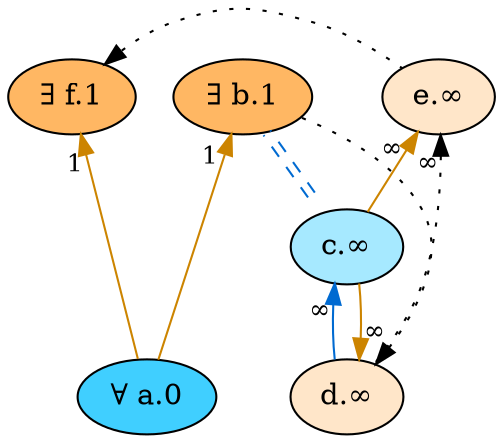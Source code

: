 digraph {
    // Node defaults can be set here if needed
    "a" [style="filled" fillcolor="#40cfff" label="∀ a.0" fontsize=14]
    "f" [style="filled" fillcolor="#ffb763" label="∃ f.1" fontsize=14]
    "b" [style="filled" fillcolor="#ffb763" label="∃ b.1" fontsize=14]
    "c" [style="filled" fillcolor="#a6e9ff" label="c.∞" fontsize=14]
    "d" [style="filled" fillcolor="#ffe6c9" label="d.∞" fontsize=14]
    "e" [style="filled" fillcolor="#ffe6c9" label="e.∞" fontsize=14]
    edge[labeldistance=1.5 fontsize=12]
    "b" -> "a" [color="#cc8400" style="solid" dir="back" taillabel="1" ]
    "c" -> "b" [color="#006ad1:invis:#006ad1" style="dashed" dir="back" taillabel="" constraint=false]
    "c" -> "d" [color="#006ad1" style="solid" dir="back" taillabel="∞" ]
    "d" -> "b" [color="black" style="dotted" dir="back" taillabel="" constraint=false]
    "d" -> "c" [color="#cc8400" style="solid" dir="back" taillabel="∞" ]
    "e" -> "c" [color="#cc8400" style="solid" dir="back" taillabel="∞" ]
    "e" -> "d" [color="black" style="dotted" dir="back" taillabel="∞" ]
    "f" -> "e" [color="black" style="dotted" dir="back" taillabel="" constraint=false]
    "f" -> "a" [color="#cc8400" style="solid" dir="back" taillabel="1" ]
    {rank = max a}
    {rank = min f b}
}